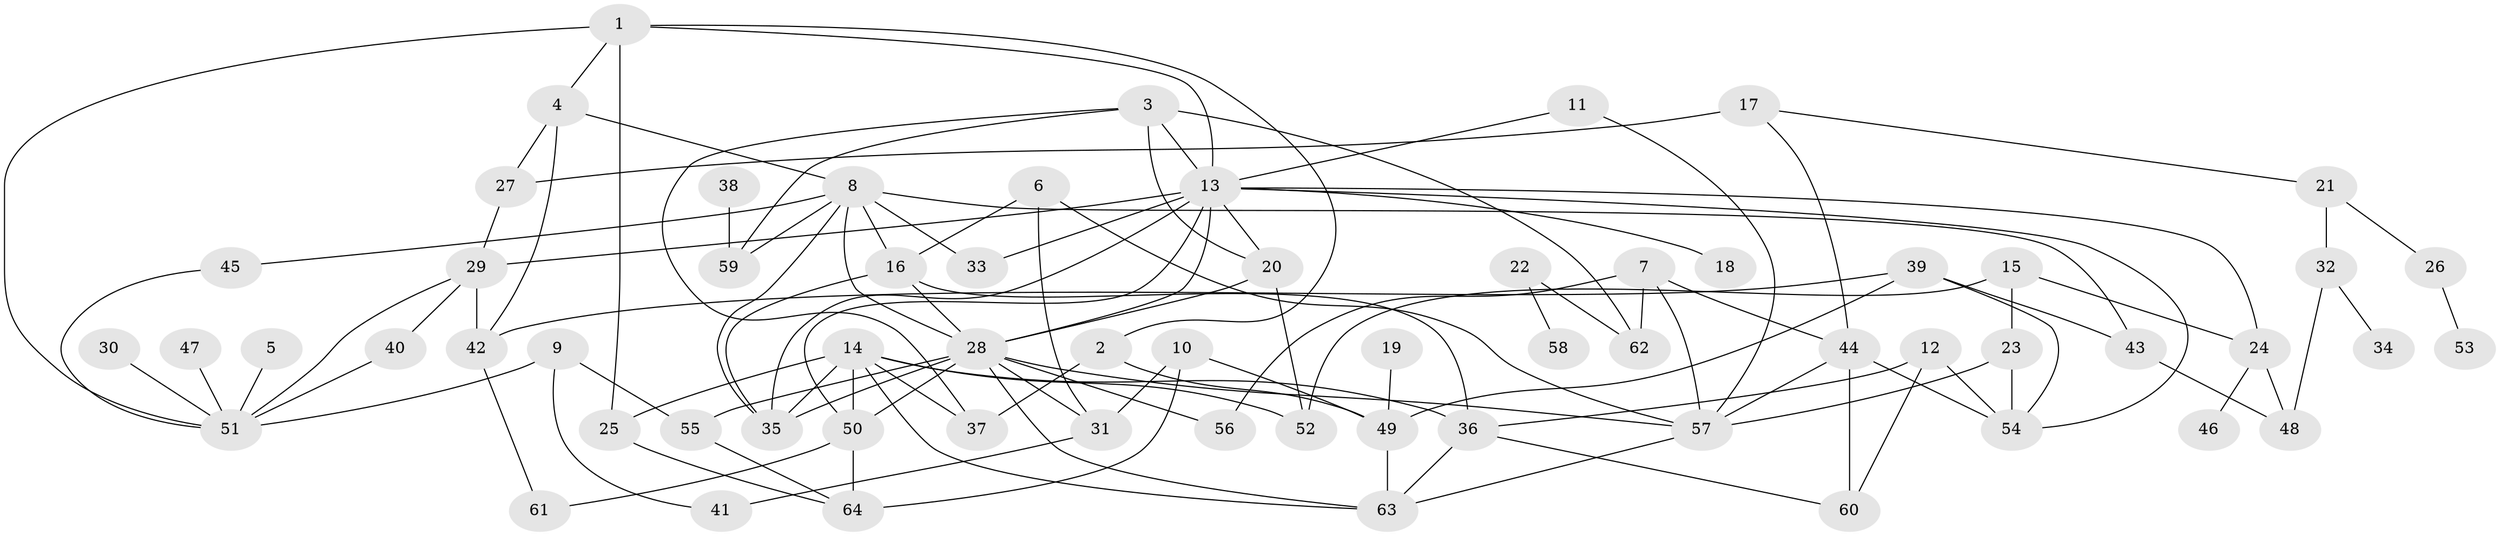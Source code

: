 // original degree distribution, {5: 0.07874015748031496, 4: 0.18110236220472442, 10: 0.007874015748031496, 6: 0.023622047244094488, 3: 0.1968503937007874, 8: 0.007874015748031496, 9: 0.007874015748031496, 2: 0.2755905511811024, 1: 0.2125984251968504, 7: 0.007874015748031496}
// Generated by graph-tools (version 1.1) at 2025/01/03/09/25 03:01:08]
// undirected, 64 vertices, 114 edges
graph export_dot {
graph [start="1"]
  node [color=gray90,style=filled];
  1;
  2;
  3;
  4;
  5;
  6;
  7;
  8;
  9;
  10;
  11;
  12;
  13;
  14;
  15;
  16;
  17;
  18;
  19;
  20;
  21;
  22;
  23;
  24;
  25;
  26;
  27;
  28;
  29;
  30;
  31;
  32;
  33;
  34;
  35;
  36;
  37;
  38;
  39;
  40;
  41;
  42;
  43;
  44;
  45;
  46;
  47;
  48;
  49;
  50;
  51;
  52;
  53;
  54;
  55;
  56;
  57;
  58;
  59;
  60;
  61;
  62;
  63;
  64;
  1 -- 2 [weight=1.0];
  1 -- 4 [weight=1.0];
  1 -- 13 [weight=1.0];
  1 -- 25 [weight=1.0];
  1 -- 51 [weight=1.0];
  2 -- 37 [weight=1.0];
  2 -- 49 [weight=1.0];
  3 -- 13 [weight=1.0];
  3 -- 20 [weight=1.0];
  3 -- 37 [weight=1.0];
  3 -- 59 [weight=1.0];
  3 -- 62 [weight=1.0];
  4 -- 8 [weight=1.0];
  4 -- 27 [weight=1.0];
  4 -- 42 [weight=1.0];
  5 -- 51 [weight=1.0];
  6 -- 16 [weight=1.0];
  6 -- 31 [weight=1.0];
  6 -- 57 [weight=1.0];
  7 -- 44 [weight=1.0];
  7 -- 56 [weight=1.0];
  7 -- 57 [weight=1.0];
  7 -- 62 [weight=1.0];
  8 -- 16 [weight=1.0];
  8 -- 28 [weight=1.0];
  8 -- 33 [weight=1.0];
  8 -- 35 [weight=1.0];
  8 -- 43 [weight=1.0];
  8 -- 45 [weight=1.0];
  8 -- 59 [weight=1.0];
  9 -- 41 [weight=1.0];
  9 -- 51 [weight=1.0];
  9 -- 55 [weight=1.0];
  10 -- 31 [weight=1.0];
  10 -- 49 [weight=1.0];
  10 -- 64 [weight=2.0];
  11 -- 13 [weight=1.0];
  11 -- 57 [weight=1.0];
  12 -- 36 [weight=1.0];
  12 -- 54 [weight=1.0];
  12 -- 60 [weight=1.0];
  13 -- 18 [weight=1.0];
  13 -- 20 [weight=1.0];
  13 -- 24 [weight=1.0];
  13 -- 28 [weight=1.0];
  13 -- 29 [weight=1.0];
  13 -- 33 [weight=1.0];
  13 -- 35 [weight=1.0];
  13 -- 50 [weight=1.0];
  13 -- 54 [weight=1.0];
  14 -- 25 [weight=1.0];
  14 -- 35 [weight=2.0];
  14 -- 36 [weight=1.0];
  14 -- 37 [weight=1.0];
  14 -- 50 [weight=1.0];
  14 -- 52 [weight=1.0];
  14 -- 63 [weight=1.0];
  15 -- 23 [weight=1.0];
  15 -- 24 [weight=1.0];
  15 -- 52 [weight=1.0];
  16 -- 28 [weight=1.0];
  16 -- 35 [weight=1.0];
  16 -- 36 [weight=2.0];
  17 -- 21 [weight=1.0];
  17 -- 27 [weight=2.0];
  17 -- 44 [weight=1.0];
  19 -- 49 [weight=1.0];
  20 -- 28 [weight=1.0];
  20 -- 52 [weight=1.0];
  21 -- 26 [weight=1.0];
  21 -- 32 [weight=1.0];
  22 -- 58 [weight=1.0];
  22 -- 62 [weight=1.0];
  23 -- 54 [weight=1.0];
  23 -- 57 [weight=1.0];
  24 -- 46 [weight=1.0];
  24 -- 48 [weight=1.0];
  25 -- 64 [weight=1.0];
  26 -- 53 [weight=1.0];
  27 -- 29 [weight=1.0];
  28 -- 31 [weight=1.0];
  28 -- 35 [weight=1.0];
  28 -- 50 [weight=1.0];
  28 -- 55 [weight=2.0];
  28 -- 56 [weight=1.0];
  28 -- 57 [weight=1.0];
  28 -- 63 [weight=1.0];
  29 -- 40 [weight=1.0];
  29 -- 42 [weight=1.0];
  29 -- 51 [weight=1.0];
  30 -- 51 [weight=1.0];
  31 -- 41 [weight=1.0];
  32 -- 34 [weight=1.0];
  32 -- 48 [weight=1.0];
  36 -- 60 [weight=1.0];
  36 -- 63 [weight=1.0];
  38 -- 59 [weight=1.0];
  39 -- 42 [weight=1.0];
  39 -- 43 [weight=1.0];
  39 -- 49 [weight=1.0];
  39 -- 54 [weight=1.0];
  40 -- 51 [weight=1.0];
  42 -- 61 [weight=1.0];
  43 -- 48 [weight=1.0];
  44 -- 54 [weight=1.0];
  44 -- 57 [weight=1.0];
  44 -- 60 [weight=1.0];
  45 -- 51 [weight=1.0];
  47 -- 51 [weight=1.0];
  49 -- 63 [weight=1.0];
  50 -- 61 [weight=1.0];
  50 -- 64 [weight=2.0];
  55 -- 64 [weight=1.0];
  57 -- 63 [weight=1.0];
}
